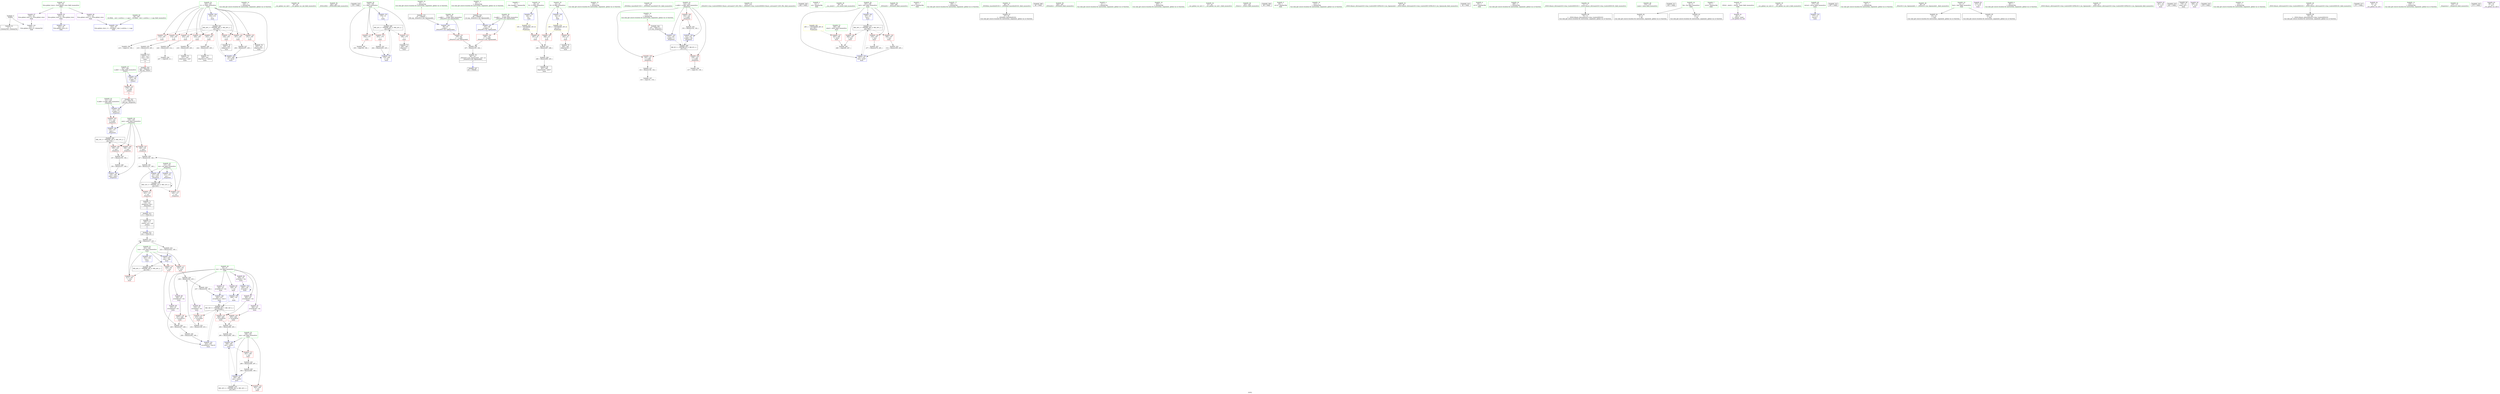 digraph "SVFG" {
	label="SVFG";

	Node0x562342588bd0 [shape=record,color=grey,label="{NodeID: 0\nNullPtr}"];
	Node0x562342588bd0 -> Node0x562342595b60[style=solid];
	Node0x562342588bd0 -> Node0x56234259af50[style=solid];
	Node0x5623425abdb0 [shape=record,color=black,label="{NodeID: 263\nMR_26V_3 = PHI(MR_26V_4, MR_26V_2, )\npts\{184 \}\n}"];
	Node0x5623425abdb0 -> Node0x562342599cb0[style=dashed];
	Node0x5623425abdb0 -> Node0x562342599d80[style=dashed];
	Node0x5623425abdb0 -> Node0x562342599e50[style=dashed];
	Node0x5623425abdb0 -> Node0x562342599f20[style=dashed];
	Node0x5623425abdb0 -> Node0x562342599ff0[style=dashed];
	Node0x5623425abdb0 -> Node0x56234259a0c0[style=dashed];
	Node0x5623425abdb0 -> Node0x56234259a190[style=dashed];
	Node0x5623425abdb0 -> Node0x56234259a260[style=dashed];
	Node0x5623425abdb0 -> Node0x56234259c090[style=dashed];
	Node0x5623425940c0 [shape=record,color=purple,label="{NodeID: 97\n334\<--34\nllvm.global_ctors_2\<--llvm.global_ctors\nGlob }"];
	Node0x5623425940c0 -> Node0x56234259af50[style=solid];
	Node0x5623425921c0 [shape=record,color=green,label="{NodeID: 14\n142\<--1\n\<--dummyObj\nCan only get source location for instruction, argument, global var or function.}"];
	Node0x562342594c50 [shape=record,color=red,label="{NodeID: 111\n161\<--127\n\<--res\n_Z4cpowxx\n}"];
	Node0x562342594c50 -> Node0x562342596500[style=solid];
	Node0x562342592ce0 [shape=record,color=green,label="{NodeID: 28\n39\<--40\n__cxx_global_var_init\<--__cxx_global_var_init_field_insensitive\n}"];
	Node0x56234259a190 [shape=record,color=red,label="{NodeID: 125\n251\<--183\n\<--i1\nmain\n}"];
	Node0x56234259a190 -> Node0x562342596ab0[style=solid];
	Node0x562342593a80 [shape=record,color=green,label="{NodeID: 42\n121\<--122\nb.addr\<--b.addr_field_insensitive\n_Z4cpowxx\n}"];
	Node0x562342593a80 -> Node0x5623425945d0[style=solid];
	Node0x562342593a80 -> Node0x56234259b1f0[style=solid];
	Node0x56234259ad50 [shape=record,color=blue,label="{NodeID: 139\n332\<--35\nllvm.global_ctors_0\<--\nGlob }"];
	Node0x562342595660 [shape=record,color=green,label="{NodeID: 56\n262\<--263\n_ZNSirsERi\<--_ZNSirsERi_field_insensitive\n}"];
	Node0x5623425bcca0 [shape=record,color=black,label="{NodeID: 319\n278 = PHI()\n}"];
	Node0x5623425a14a0 [shape=record,color=grey,label="{NodeID: 236\n226 = Binary(225, 212, )\n}"];
	Node0x5623425a14a0 -> Node0x5623425a32a0[style=solid];
	Node0x56234259b940 [shape=record,color=blue,label="{NodeID: 153\n179\<--21\ni\<--\nmain\n}"];
	Node0x56234259b940 -> Node0x5623425accb0[style=dashed];
	Node0x562342596430 [shape=record,color=black,label="{NodeID: 70\n96\<--107\n_ZStorSt13_Ios_OpenmodeS__ret\<--or\n_ZStorSt13_Ios_OpenmodeS_\n|{<s0>5}}"];
	Node0x562342596430:s0 -> Node0x5623422af210[style=solid,color=blue];
	Node0x5623425a29a0 [shape=record,color=grey,label="{NodeID: 250\n147 = Binary(145, 146, )\n}"];
	Node0x5623425a29a0 -> Node0x5623425a2b20[style=solid];
	Node0x562342596f90 [shape=record,color=purple,label="{NodeID: 84\n200\<--25\narrayidx\<--res\nmain\n}"];
	Node0x562342596f90 -> Node0x56234259ba10[style=solid];
	Node0x56234258c7a0 [shape=record,color=green,label="{NodeID: 1\n7\<--1\n__dso_handle\<--dummyObj\nGlob }"];
	Node0x5623425ac2b0 [shape=record,color=black,label="{NodeID: 264\nMR_34V_5 = PHI(MR_34V_7, MR_34V_4, )\npts\{270000 \}\n}"];
	Node0x5623425ac2b0 -> Node0x56234259a810[style=dashed];
	Node0x5623425ac2b0 -> Node0x56234259a8e0[style=dashed];
	Node0x5623425ac2b0 -> Node0x56234259a9b0[style=dashed];
	Node0x5623425ac2b0 -> Node0x56234259aa80[style=dashed];
	Node0x5623425ac2b0 -> Node0x56234259bef0[style=dashed];
	Node0x5623425ac2b0 -> Node0x56234259bfc0[style=dashed];
	Node0x5623425941c0 [shape=record,color=red,label="{NodeID: 98\n287\<--20\n\<--N\nmain\n}"];
	Node0x5623425941c0 -> Node0x5623425a0d20[style=solid];
	Node0x562342592250 [shape=record,color=green,label="{NodeID: 15\n149\<--1\n\<--dummyObj\nCan only get source location for instruction, argument, global var or function.}"];
	Node0x562342594d20 [shape=record,color=red,label="{NodeID: 112\n170\<--167\n\<--x.addr\n_Z3invx\n|{<s0>8}}"];
	Node0x562342594d20:s0 -> Node0x5623425bd240[style=solid,color=red];
	Node0x562342592de0 [shape=record,color=green,label="{NodeID: 29\n43\<--44\n_ZNSt8ios_base4InitC1Ev\<--_ZNSt8ios_base4InitC1Ev_field_insensitive\n}"];
	Node0x56234259a260 [shape=record,color=red,label="{NodeID: 126\n257\<--183\n\<--i1\nmain\n}"];
	Node0x56234259a260 -> Node0x5623425a0720[style=solid];
	Node0x562342593b50 [shape=record,color=green,label="{NodeID: 43\n123\<--124\ne.addr\<--e.addr_field_insensitive\n_Z4cpowxx\n}"];
	Node0x562342593b50 -> Node0x5623425946a0[style=solid];
	Node0x562342593b50 -> Node0x562342594770[style=solid];
	Node0x562342593b50 -> Node0x562342594840[style=solid];
	Node0x562342593b50 -> Node0x56234259b2c0[style=solid];
	Node0x562342593b50 -> Node0x56234259b600[style=solid];
	Node0x56234259ae50 [shape=record,color=blue,label="{NodeID: 140\n333\<--36\nllvm.global_ctors_1\<--_GLOBAL__sub_I_scottwu_1_1.cpp\nGlob }"];
	Node0x562342595760 [shape=record,color=green,label="{NodeID: 57\n274\<--275\n_ZStlsISt11char_traitsIcEERSt13basic_ostreamIcT_ES5_PKc\<--_ZStlsISt11char_traitsIcEERSt13basic_ostreamIcT_ES5_PKc_field_insensitive\n}"];
	Node0x5623425bce30 [shape=record,color=black,label="{NodeID: 320\n282 = PHI()\n}"];
	Node0x5623425a1620 [shape=record,color=grey,label="{NodeID: 237\n141 = Binary(140, 142, )\n}"];
	Node0x5623425a1620 -> Node0x5623425a3420[style=solid];
	Node0x56234259ba10 [shape=record,color=blue,label="{NodeID: 154\n200\<--138\narrayidx\<--\nmain\n}"];
	Node0x56234259ba10 -> Node0x56234259ba10[style=dashed];
	Node0x56234259ba10 -> Node0x56234259bbb0[style=dashed];
	Node0x562342596500 [shape=record,color=black,label="{NodeID: 71\n118\<--161\n_Z4cpowxx_ret\<--\n_Z4cpowxx\n|{<s0>8}}"];
	Node0x562342596500:s0 -> Node0x5623425bc180[style=solid,color=blue];
	Node0x5623425a2b20 [shape=record,color=grey,label="{NodeID: 251\n148 = Binary(147, 149, )\n}"];
	Node0x5623425a2b20 -> Node0x56234259b530[style=solid];
	Node0x562342597060 [shape=record,color=purple,label="{NodeID: 85\n208\<--25\n\<--res\nmain\n}"];
	Node0x562342597060 -> Node0x56234259bbb0[style=solid];
	Node0x562342588e90 [shape=record,color=green,label="{NodeID: 2\n12\<--1\n.str\<--dummyObj\nGlob }"];
	Node0x562342594290 [shape=record,color=red,label="{NodeID: 99\n283\<--23\n\<--K\nmain\n}"];
	Node0x562342594290 -> Node0x562342596b80[style=solid];
	Node0x5623425922e0 [shape=record,color=green,label="{NodeID: 16\n172\<--1\n\<--dummyObj\nCan only get source location for instruction, argument, global var or function.|{<s0>8}}"];
	Node0x5623425922e0:s0 -> Node0x5623425bd380[style=solid,color=red];
	Node0x562342594df0 [shape=record,color=red,label="{NodeID: 113\n194\<--179\n\<--i\nmain\n}"];
	Node0x562342594df0 -> Node0x5623425a3120[style=solid];
	Node0x562342592ee0 [shape=record,color=green,label="{NodeID: 30\n49\<--50\n__cxa_atexit\<--__cxa_atexit_field_insensitive\n}"];
	Node0x56234259a330 [shape=record,color=red,label="{NodeID: 127\n267\<--185\n\<--ntest\nmain\n}"];
	Node0x56234259a330 -> Node0x5623425a38a0[style=solid];
	Node0x562342593c20 [shape=record,color=green,label="{NodeID: 44\n125\<--126\npow\<--pow_field_insensitive\n_Z4cpowxx\n}"];
	Node0x562342593c20 -> Node0x562342594910[style=solid];
	Node0x562342593c20 -> Node0x5623425949e0[style=solid];
	Node0x562342593c20 -> Node0x562342594ab0[style=solid];
	Node0x562342593c20 -> Node0x56234259b390[style=solid];
	Node0x562342593c20 -> Node0x56234259b6d0[style=solid];
	Node0x5623422af210 [shape=record,color=black,label="{NodeID: 307\n83 = PHI(96, )\n}"];
	Node0x56234259af50 [shape=record,color=blue, style = dotted,label="{NodeID: 141\n334\<--3\nllvm.global_ctors_2\<--dummyVal\nGlob }"];
	Node0x562342595860 [shape=record,color=green,label="{NodeID: 58\n279\<--280\n_ZNSolsEi\<--_ZNSolsEi_field_insensitive\n}"];
	Node0x5623425bcf00 [shape=record,color=black,label="{NodeID: 321\n97 = PHI(84, )\n0th arg _ZStorSt13_Ios_OpenmodeS_ }"];
	Node0x5623425bcf00 -> Node0x56234259b050[style=solid];
	Node0x5623425a17a0 [shape=record,color=grey,label="{NodeID: 238\n107 = Binary(105, 106, )\n}"];
	Node0x5623425a17a0 -> Node0x562342596430[style=solid];
	Node0x56234259bae0 [shape=record,color=blue,label="{NodeID: 155\n179\<--204\ni\<--inc\nmain\n}"];
	Node0x56234259bae0 -> Node0x5623425accb0[style=dashed];
	Node0x5623425965d0 [shape=record,color=black,label="{NodeID: 72\n165\<--171\n_Z3invx_ret\<--call\n_Z3invx\n|{<s0>9}}"];
	Node0x5623425965d0:s0 -> Node0x5623425bc340[style=solid,color=blue];
	Node0x5623425a2ca0 [shape=record,color=grey,label="{NodeID: 252\n153 = Binary(152, 142, )\n}"];
	Node0x5623425a2ca0 -> Node0x56234259b600[style=solid];
	Node0x562342597130 [shape=record,color=purple,label="{NodeID: 86\n232\<--25\narrayidx9\<--res\nmain\n}"];
	Node0x562342597130 -> Node0x56234259a810[style=solid];
	Node0x56234258c300 [shape=record,color=green,label="{NodeID: 3\n18\<--1\n.str.3\<--dummyObj\nGlob }"];
	Node0x5623425accb0 [shape=record,color=black,label="{NodeID: 266\nMR_22V_3 = PHI(MR_22V_4, MR_22V_2, )\npts\{180 \}\n}"];
	Node0x5623425accb0 -> Node0x562342594df0[style=dashed];
	Node0x5623425accb0 -> Node0x562342594ec0[style=dashed];
	Node0x5623425accb0 -> Node0x562342599970[style=dashed];
	Node0x5623425accb0 -> Node0x56234259bae0[style=dashed];
	Node0x562342594360 [shape=record,color=red,label="{NodeID: 100\n288\<--23\n\<--K\nmain\n}"];
	Node0x562342594360 -> Node0x5623425a0d20[style=solid];
	Node0x562342592370 [shape=record,color=green,label="{NodeID: 17\n196\<--1\n\<--dummyObj\nCan only get source location for instruction, argument, global var or function.}"];
	Node0x562342594ec0 [shape=record,color=red,label="{NodeID: 114\n198\<--179\n\<--i\nmain\n}"];
	Node0x562342594ec0 -> Node0x5623425966a0[style=solid];
	Node0x562342592fe0 [shape=record,color=green,label="{NodeID: 31\n48\<--54\n_ZNSt8ios_base4InitD1Ev\<--_ZNSt8ios_base4InitD1Ev_field_insensitive\n}"];
	Node0x562342592fe0 -> Node0x562342596130[style=solid];
	Node0x56234259a400 [shape=record,color=red,label="{NodeID: 128\n266\<--187\n\<--test\nmain\n}"];
	Node0x56234259a400 -> Node0x5623425a38a0[style=solid];
	Node0x562342593cf0 [shape=record,color=green,label="{NodeID: 45\n127\<--128\nres\<--res_field_insensitive\n_Z4cpowxx\n}"];
	Node0x562342593cf0 -> Node0x562342594b80[style=solid];
	Node0x562342593cf0 -> Node0x562342594c50[style=solid];
	Node0x562342593cf0 -> Node0x56234259b460[style=solid];
	Node0x562342593cf0 -> Node0x56234259b530[style=solid];
	Node0x5623425bbd40 [shape=record,color=black,label="{NodeID: 308\n46 = PHI()\n}"];
	Node0x56234259b050 [shape=record,color=blue,label="{NodeID: 142\n99\<--97\n__a.addr\<--__a\n_ZStorSt13_Ios_OpenmodeS_\n}"];
	Node0x56234259b050 -> Node0x562342594430[style=dashed];
	Node0x562342595960 [shape=record,color=green,label="{NodeID: 59\n304\<--305\n_ZNSolsEx\<--_ZNSolsEx_field_insensitive\n}"];
	Node0x5623425bd100 [shape=record,color=black,label="{NodeID: 322\n98 = PHI(85, )\n1st arg _ZStorSt13_Ios_OpenmodeS_ }"];
	Node0x5623425bd100 -> Node0x56234259b120[style=solid];
	Node0x5623425a1920 [shape=record,color=grey,label="{NodeID: 239\n157 = Binary(155, 156, )\n}"];
	Node0x5623425a1920 -> Node0x5623425a1aa0[style=solid];
	Node0x56234259bbb0 [shape=record,color=blue,label="{NodeID: 156\n208\<--134\n\<--\nmain\n}"];
	Node0x56234259bbb0 -> Node0x5623425ac2b0[style=dashed];
	Node0x5623425966a0 [shape=record,color=black,label="{NodeID: 73\n199\<--198\nidxprom\<--\nmain\n}"];
	Node0x5623425a2e20 [shape=record,color=grey,label="{NodeID: 253\n294 = Binary(286, 293, )\n}"];
	Node0x5623425a2e20 -> Node0x5623425a2fa0[style=solid];
	Node0x562342597200 [shape=record,color=purple,label="{NodeID: 87\n240\<--25\narrayidx13\<--res\nmain\n}"];
	Node0x562342597200 -> Node0x56234259bef0[style=solid];
	Node0x56234258d440 [shape=record,color=green,label="{NodeID: 4\n21\<--1\n\<--dummyObj\nCan only get source location for instruction, argument, global var or function.}"];
	Node0x562342594430 [shape=record,color=red,label="{NodeID: 101\n105\<--99\n\<--__a.addr\n_ZStorSt13_Ios_OpenmodeS_\n}"];
	Node0x562342594430 -> Node0x5623425a17a0[style=solid];
	Node0x562342592400 [shape=record,color=green,label="{NodeID: 18\n205\<--1\n\<--dummyObj\nCan only get source location for instruction, argument, global var or function.}"];
	Node0x5623425b0120 [shape=record,color=yellow,style=double,label="{NodeID: 281\n28V_1 = ENCHI(MR_28V_0)\npts\{186 \}\nFun[main]}"];
	Node0x5623425b0120 -> Node0x56234259a330[style=dashed];
	Node0x562342599970 [shape=record,color=red,label="{NodeID: 115\n203\<--179\n\<--i\nmain\n}"];
	Node0x562342599970 -> Node0x5623425a1c20[style=solid];
	Node0x5623425930e0 [shape=record,color=green,label="{NodeID: 32\n61\<--62\n__cxx_global_var_init.1\<--__cxx_global_var_init.1_field_insensitive\n}"];
	Node0x56234259a4d0 [shape=record,color=red,label="{NodeID: 129\n276\<--187\n\<--test\nmain\n}"];
	Node0x56234259a4d0 -> Node0x5623425a2520[style=solid];
	Node0x562342593dc0 [shape=record,color=green,label="{NodeID: 46\n163\<--164\n_Z3invx\<--_Z3invx_field_insensitive\n}"];
	Node0x5623425bbe10 [shape=record,color=black,label="{NodeID: 309\n69 = PHI()\n}"];
	Node0x56234259b120 [shape=record,color=blue,label="{NodeID: 143\n101\<--98\n__b.addr\<--__b\n_ZStorSt13_Ios_OpenmodeS_\n}"];
	Node0x56234259b120 -> Node0x562342594500[style=dashed];
	Node0x562342595a60 [shape=record,color=green,label="{NodeID: 60\n36\<--326\n_GLOBAL__sub_I_scottwu_1_1.cpp\<--_GLOBAL__sub_I_scottwu_1_1.cpp_field_insensitive\n}"];
	Node0x562342595a60 -> Node0x56234259ae50[style=solid];
	Node0x5623425bd240 [shape=record,color=black,label="{NodeID: 323\n119 = PHI(170, )\n0th arg _Z4cpowxx }"];
	Node0x5623425bd240 -> Node0x56234259b1f0[style=solid];
	Node0x5623425a1aa0 [shape=record,color=grey,label="{NodeID: 240\n158 = Binary(157, 149, )\n}"];
	Node0x5623425a1aa0 -> Node0x56234259b6d0[style=solid];
	Node0x56234259bc80 [shape=record,color=blue,label="{NodeID: 157\n181\<--134\ncres\<--\nmain\n}"];
	Node0x56234259bc80 -> Node0x5623425ab8b0[style=dashed];
	Node0x562342596770 [shape=record,color=black,label="{NodeID: 74\n220\<--219\nconv\<--sub\nmain\n|{<s0>9}}"];
	Node0x562342596770:s0 -> Node0x5623425bd4c0[style=solid,color=red];
	Node0x5623425a2fa0 [shape=record,color=grey,label="{NodeID: 254\n295 = Binary(294, 149, )\n}"];
	Node0x5623425a2fa0 -> Node0x56234259c230[style=solid];
	Node0x5623425972d0 [shape=record,color=purple,label="{NodeID: 88\n246\<--25\narrayidx16\<--res\nmain\n}"];
	Node0x5623425972d0 -> Node0x56234259a8e0[style=solid];
	Node0x56234258d6e0 [shape=record,color=green,label="{NodeID: 5\n28\<--1\n.str.4\<--dummyObj\nGlob }"];
	Node0x5623425ad6b0 [shape=record,color=black,label="{NodeID: 268\nMR_10V_3 = PHI(MR_10V_4, MR_10V_2, )\npts\{126 \}\n}"];
	Node0x5623425ad6b0 -> Node0x562342594910[style=dashed];
	Node0x5623425ad6b0 -> Node0x5623425949e0[style=dashed];
	Node0x5623425ad6b0 -> Node0x562342594ab0[style=dashed];
	Node0x5623425ad6b0 -> Node0x56234259b6d0[style=dashed];
	Node0x562342594500 [shape=record,color=red,label="{NodeID: 102\n106\<--101\n\<--__b.addr\n_ZStorSt13_Ios_OpenmodeS_\n}"];
	Node0x562342594500 -> Node0x5623425a17a0[style=solid];
	Node0x5623425924d0 [shape=record,color=green,label="{NodeID: 19\n212\<--1\n\<--dummyObj\nCan only get source location for instruction, argument, global var or function.}"];
	Node0x562342599a40 [shape=record,color=red,label="{NodeID: 116\n217\<--181\n\<--cres\nmain\n}"];
	Node0x562342599a40 -> Node0x5623425a1020[style=solid];
	Node0x5623425931e0 [shape=record,color=green,label="{NodeID: 33\n67\<--68\n_ZNSt14basic_ifstreamIcSt11char_traitsIcEEC1EPKcSt13_Ios_Openmode\<--_ZNSt14basic_ifstreamIcSt11char_traitsIcEEC1EPKcSt13_Ios_Openmode_field_insensitive\n}"];
	Node0x56234259a5a0 [shape=record,color=red,label="{NodeID: 130\n309\<--187\n\<--test\nmain\n}"];
	Node0x56234259a5a0 -> Node0x5623425a1da0[style=solid];
	Node0x562342593ec0 [shape=record,color=green,label="{NodeID: 47\n167\<--168\nx.addr\<--x.addr_field_insensitive\n_Z3invx\n}"];
	Node0x562342593ec0 -> Node0x562342594d20[style=solid];
	Node0x562342593ec0 -> Node0x56234259b7a0[style=solid];
	Node0x5623425bbee0 [shape=record,color=black,label="{NodeID: 310\n92 = PHI()\n}"];
	Node0x5623425a0720 [shape=record,color=grey,label="{NodeID: 227\n258 = Binary(257, 205, )\n}"];
	Node0x5623425a0720 -> Node0x56234259c090[style=solid];
	Node0x56234259b1f0 [shape=record,color=blue,label="{NodeID: 144\n121\<--119\nb.addr\<--b\n_Z4cpowxx\n}"];
	Node0x56234259b1f0 -> Node0x5623425945d0[style=dashed];
	Node0x562342595b60 [shape=record,color=black,label="{NodeID: 61\n2\<--3\ndummyVal\<--dummyVal\n}"];
	Node0x5623425bd380 [shape=record,color=black,label="{NodeID: 324\n120 = PHI(172, )\n1st arg _Z4cpowxx }"];
	Node0x5623425bd380 -> Node0x56234259b2c0[style=solid];
	Node0x5623425a1c20 [shape=record,color=grey,label="{NodeID: 241\n204 = Binary(203, 205, )\n}"];
	Node0x5623425a1c20 -> Node0x56234259bae0[style=solid];
	Node0x56234259bd50 [shape=record,color=blue,label="{NodeID: 158\n183\<--212\ni1\<--\nmain\n}"];
	Node0x56234259bd50 -> Node0x5623425abdb0[style=dashed];
	Node0x562342596840 [shape=record,color=black,label="{NodeID: 75\n231\<--230\nidxprom8\<--sub7\nmain\n}"];
	Node0x5623425a3120 [shape=record,color=grey,label="{NodeID: 255\n195 = cmp(194, 196, )\n}"];
	Node0x5623425973a0 [shape=record,color=purple,label="{NodeID: 89\n253\<--25\narrayidx20\<--res\nmain\n}"];
	Node0x5623425973a0 -> Node0x56234259bfc0[style=solid];
	Node0x56234258d770 [shape=record,color=green,label="{NodeID: 6\n30\<--1\n.str.5\<--dummyObj\nGlob }"];
	Node0x5623425adbb0 [shape=record,color=black,label="{NodeID: 269\nMR_8V_3 = PHI(MR_8V_4, MR_8V_2, )\npts\{124 \}\n}"];
	Node0x5623425adbb0 -> Node0x5623425946a0[style=dashed];
	Node0x5623425adbb0 -> Node0x562342594770[style=dashed];
	Node0x5623425adbb0 -> Node0x562342594840[style=dashed];
	Node0x5623425adbb0 -> Node0x56234259b600[style=dashed];
	Node0x5623425945d0 [shape=record,color=red,label="{NodeID: 103\n131\<--121\n\<--b.addr\n_Z4cpowxx\n}"];
	Node0x5623425945d0 -> Node0x56234259b390[style=solid];
	Node0x5623425925a0 [shape=record,color=green,label="{NodeID: 20\n299\<--1\n\<--dummyObj\nCan only get source location for instruction, argument, global var or function.}"];
	Node0x562342599b10 [shape=record,color=red,label="{NodeID: 117\n235\<--181\n\<--cres\nmain\n}"];
	Node0x562342599b10 -> Node0x5623425a0ba0[style=solid];
	Node0x5623425932e0 [shape=record,color=green,label="{NodeID: 34\n71\<--77\n_ZNSt14basic_ifstreamIcSt11char_traitsIcEED1Ev\<--_ZNSt14basic_ifstreamIcSt11char_traitsIcEED1Ev_field_insensitive\n}"];
	Node0x5623425932e0 -> Node0x562342596230[style=solid];
	Node0x56234259a670 [shape=record,color=red,label="{NodeID: 131\n297\<--189\n\<--ans\nmain\n}"];
	Node0x56234259a670 -> Node0x5623425a1f20[style=solid];
	Node0x562342594fb0 [shape=record,color=green,label="{NodeID: 48\n174\<--175\nmain\<--main_field_insensitive\n}"];
	Node0x5623425bbfb0 [shape=record,color=black,label="{NodeID: 311\n303 = PHI()\n}"];
	Node0x5623425a08a0 [shape=record,color=grey,label="{NodeID: 228\n237 = Binary(236, 149, )\n}"];
	Node0x5623425a08a0 -> Node0x56234259bef0[style=solid];
	Node0x56234259b2c0 [shape=record,color=blue,label="{NodeID: 145\n123\<--120\ne.addr\<--e\n_Z4cpowxx\n}"];
	Node0x56234259b2c0 -> Node0x5623425adbb0[style=dashed];
	Node0x562342595c60 [shape=record,color=black,label="{NodeID: 62\n9\<--8\n\<--fin\nCan only get source location for instruction, argument, global var or function.}"];
	Node0x5623425bd4c0 [shape=record,color=black,label="{NodeID: 325\n166 = PHI(220, )\n0th arg _Z3invx }"];
	Node0x5623425bd4c0 -> Node0x56234259b7a0[style=solid];
	Node0x5623425a1da0 [shape=record,color=grey,label="{NodeID: 242\n310 = Binary(309, 205, )\n}"];
	Node0x5623425a1da0 -> Node0x56234259c3d0[style=solid];
	Node0x56234259be20 [shape=record,color=blue,label="{NodeID: 159\n181\<--223\ncres\<--rem\nmain\n}"];
	Node0x56234259be20 -> Node0x562342599b10[style=dashed];
	Node0x56234259be20 -> Node0x562342599be0[style=dashed];
	Node0x56234259be20 -> Node0x5623425ab8b0[style=dashed];
	Node0x562342596910 [shape=record,color=black,label="{NodeID: 76\n239\<--238\nidxprom12\<--\nmain\n}"];
	Node0x5623425a32a0 [shape=record,color=grey,label="{NodeID: 256\n227 = cmp(226, 21, )\n}"];
	Node0x562342597470 [shape=record,color=purple,label="{NodeID: 90\n285\<--25\narrayidx35\<--res\nmain\n}"];
	Node0x562342597470 -> Node0x56234259a9b0[style=solid];
	Node0x562342591770 [shape=record,color=green,label="{NodeID: 7\n32\<--1\n.str.6\<--dummyObj\nGlob }"];
	Node0x5623425ae0b0 [shape=record,color=black,label="{NodeID: 270\nMR_12V_3 = PHI(MR_12V_5, MR_12V_2, )\npts\{128 \}\n}"];
	Node0x5623425ae0b0 -> Node0x562342594b80[style=dashed];
	Node0x5623425ae0b0 -> Node0x562342594c50[style=dashed];
	Node0x5623425ae0b0 -> Node0x56234259b530[style=dashed];
	Node0x5623425ae0b0 -> Node0x5623425ae0b0[style=dashed];
	Node0x5623425946a0 [shape=record,color=red,label="{NodeID: 104\n136\<--123\n\<--e.addr\n_Z4cpowxx\n}"];
	Node0x5623425946a0 -> Node0x5623425a35a0[style=solid];
	Node0x562342592670 [shape=record,color=green,label="{NodeID: 21\n4\<--6\n_ZStL8__ioinit\<--_ZStL8__ioinit_field_insensitive\nGlob }"];
	Node0x562342592670 -> Node0x562342596d20[style=solid];
	Node0x562342599be0 [shape=record,color=red,label="{NodeID: 118\n248\<--181\n\<--cres\nmain\n}"];
	Node0x562342599be0 -> Node0x5623425a20a0[style=solid];
	Node0x5623425933e0 [shape=record,color=green,label="{NodeID: 35\n80\<--81\n__cxx_global_var_init.2\<--__cxx_global_var_init.2_field_insensitive\n}"];
	Node0x56234259a740 [shape=record,color=red,label="{NodeID: 132\n302\<--189\n\<--ans\nmain\n}"];
	Node0x5623425950b0 [shape=record,color=green,label="{NodeID: 49\n177\<--178\nretval\<--retval_field_insensitive\nmain\n}"];
	Node0x5623425950b0 -> Node0x56234259b870[style=solid];
	Node0x5623425bc0b0 [shape=record,color=black,label="{NodeID: 312\n307 = PHI()\n}"];
	Node0x5623425a0a20 [shape=record,color=grey,label="{NodeID: 229\n230 = Binary(229, 205, )\n}"];
	Node0x5623425a0a20 -> Node0x562342596840[style=solid];
	Node0x56234259b390 [shape=record,color=blue,label="{NodeID: 146\n125\<--131\npow\<--\n_Z4cpowxx\n}"];
	Node0x56234259b390 -> Node0x5623425ad6b0[style=dashed];
	Node0x562342595d60 [shape=record,color=black,label="{NodeID: 63\n10\<--8\n\<--fin\nCan only get source location for instruction, argument, global var or function.}"];
	Node0x5623425a1f20 [shape=record,color=grey,label="{NodeID: 243\n298 = Binary(299, 297, )\n}"];
	Node0x5623425a1f20 -> Node0x5623425a2220[style=solid];
	Node0x56234259bef0 [shape=record,color=blue,label="{NodeID: 160\n240\<--237\narrayidx13\<--rem11\nmain\n}"];
	Node0x56234259bef0 -> Node0x5623425ac2b0[style=dashed];
	Node0x5623425969e0 [shape=record,color=black,label="{NodeID: 77\n245\<--244\nidxprom15\<--sub14\nmain\n}"];
	Node0x5623425a3420 [shape=record,color=grey,label="{NodeID: 257\n143 = cmp(141, 134, )\n}"];
	Node0x562342597540 [shape=record,color=purple,label="{NodeID: 91\n292\<--25\narrayidx39\<--res\nmain\n}"];
	Node0x562342597540 -> Node0x56234259aa80[style=solid];
	Node0x562342591800 [shape=record,color=green,label="{NodeID: 8\n35\<--1\n\<--dummyObj\nCan only get source location for instruction, argument, global var or function.}"];
	Node0x5623425ae5b0 [shape=record,color=black,label="{NodeID: 271\nMR_30V_3 = PHI(MR_30V_4, MR_30V_2, )\npts\{188 \}\n}"];
	Node0x5623425ae5b0 -> Node0x56234259a400[style=dashed];
	Node0x5623425ae5b0 -> Node0x56234259a4d0[style=dashed];
	Node0x5623425ae5b0 -> Node0x56234259a5a0[style=dashed];
	Node0x5623425ae5b0 -> Node0x56234259c3d0[style=dashed];
	Node0x562342594770 [shape=record,color=red,label="{NodeID: 105\n140\<--123\n\<--e.addr\n_Z4cpowxx\n}"];
	Node0x562342594770 -> Node0x5623425a1620[style=solid];
	Node0x562342592740 [shape=record,color=green,label="{NodeID: 22\n8\<--11\nfin\<--fin_field_insensitive\nGlob }"];
	Node0x562342592740 -> Node0x562342595c60[style=solid];
	Node0x562342592740 -> Node0x562342595d60[style=solid];
	Node0x562342599cb0 [shape=record,color=red,label="{NodeID: 119\n214\<--183\n\<--i1\nmain\n}"];
	Node0x562342599cb0 -> Node0x5623425a3720[style=solid];
	Node0x5623425934e0 [shape=record,color=green,label="{NodeID: 36\n86\<--87\n_ZStorSt13_Ios_OpenmodeS_\<--_ZStorSt13_Ios_OpenmodeS__field_insensitive\n}"];
	Node0x56234259a810 [shape=record,color=red,label="{NodeID: 133\n233\<--232\n\<--arrayidx9\nmain\n}"];
	Node0x56234259a810 -> Node0x5623425a0ea0[style=solid];
	Node0x562342595180 [shape=record,color=green,label="{NodeID: 50\n179\<--180\ni\<--i_field_insensitive\nmain\n}"];
	Node0x562342595180 -> Node0x562342594df0[style=solid];
	Node0x562342595180 -> Node0x562342594ec0[style=solid];
	Node0x562342595180 -> Node0x562342599970[style=solid];
	Node0x562342595180 -> Node0x56234259b940[style=solid];
	Node0x562342595180 -> Node0x56234259bae0[style=solid];
	Node0x5623425bc180 [shape=record,color=black,label="{NodeID: 313\n171 = PHI(118, )\n}"];
	Node0x5623425bc180 -> Node0x5623425965d0[style=solid];
	Node0x5623425a0ba0 [shape=record,color=grey,label="{NodeID: 230\n236 = Binary(234, 235, )\n}"];
	Node0x5623425a0ba0 -> Node0x5623425a08a0[style=solid];
	Node0x56234259b460 [shape=record,color=blue,label="{NodeID: 147\n127\<--134\nres\<--\n_Z4cpowxx\n}"];
	Node0x56234259b460 -> Node0x5623425ae0b0[style=dashed];
	Node0x562342595e60 [shape=record,color=black,label="{NodeID: 64\n15\<--14\n\<--fout\nCan only get source location for instruction, argument, global var or function.}"];
	Node0x5623425a20a0 [shape=record,color=grey,label="{NodeID: 244\n249 = Binary(247, 248, )\n}"];
	Node0x5623425a20a0 -> Node0x5623425a23a0[style=solid];
	Node0x56234259bfc0 [shape=record,color=blue,label="{NodeID: 161\n253\<--250\narrayidx20\<--rem18\nmain\n}"];
	Node0x56234259bfc0 -> Node0x5623425ac2b0[style=dashed];
	Node0x562342596ab0 [shape=record,color=black,label="{NodeID: 78\n252\<--251\nidxprom19\<--\nmain\n}"];
	Node0x5623425a35a0 [shape=record,color=grey,label="{NodeID: 258\n137 = cmp(136, 138, )\n}"];
	Node0x562342597610 [shape=record,color=purple,label="{NodeID: 92\n272\<--28\n\<--.str.4\nmain\n}"];
	Node0x56234258c480 [shape=record,color=green,label="{NodeID: 9\n66\<--1\n\<--dummyObj\nCan only get source location for instruction, argument, global var or function.}"];
	Node0x5623425aeab0 [shape=record,color=black,label="{NodeID: 272\nMR_32V_2 = PHI(MR_32V_4, MR_32V_1, )\npts\{190 \}\n}"];
	Node0x5623425aeab0 -> Node0x56234259c230[style=dashed];
	Node0x562342594840 [shape=record,color=red,label="{NodeID: 106\n152\<--123\n\<--e.addr\n_Z4cpowxx\n}"];
	Node0x562342594840 -> Node0x5623425a2ca0[style=solid];
	Node0x562342592810 [shape=record,color=green,label="{NodeID: 23\n14\<--17\nfout\<--fout_field_insensitive\nGlob }"];
	Node0x562342592810 -> Node0x562342595e60[style=solid];
	Node0x562342592810 -> Node0x562342595f60[style=solid];
	Node0x562342599d80 [shape=record,color=red,label="{NodeID: 120\n218\<--183\n\<--i1\nmain\n}"];
	Node0x562342599d80 -> Node0x5623425a1320[style=solid];
	Node0x5623425935e0 [shape=record,color=green,label="{NodeID: 37\n90\<--91\n_ZNSt14basic_ofstreamIcSt11char_traitsIcEEC1EPKcSt13_Ios_Openmode\<--_ZNSt14basic_ofstreamIcSt11char_traitsIcEEC1EPKcSt13_Ios_Openmode_field_insensitive\n}"];
	Node0x56234259a8e0 [shape=record,color=red,label="{NodeID: 134\n247\<--246\n\<--arrayidx16\nmain\n}"];
	Node0x56234259a8e0 -> Node0x5623425a20a0[style=solid];
	Node0x562342595250 [shape=record,color=green,label="{NodeID: 51\n181\<--182\ncres\<--cres_field_insensitive\nmain\n}"];
	Node0x562342595250 -> Node0x562342599a40[style=solid];
	Node0x562342595250 -> Node0x562342599b10[style=solid];
	Node0x562342595250 -> Node0x562342599be0[style=solid];
	Node0x562342595250 -> Node0x56234259bc80[style=solid];
	Node0x562342595250 -> Node0x56234259be20[style=solid];
	Node0x5623425bc340 [shape=record,color=black,label="{NodeID: 314\n221 = PHI(165, )\n}"];
	Node0x5623425bc340 -> Node0x5623425a1020[style=solid];
	Node0x5623425a0d20 [shape=record,color=grey,label="{NodeID: 231\n289 = Binary(287, 288, )\n}"];
	Node0x5623425a0d20 -> Node0x5623425a2820[style=solid];
	Node0x56234259b530 [shape=record,color=blue,label="{NodeID: 148\n127\<--148\nres\<--rem1\n_Z4cpowxx\n}"];
	Node0x56234259b530 -> Node0x5623425ae0b0[style=dashed];
	Node0x562342595f60 [shape=record,color=black,label="{NodeID: 65\n16\<--14\n\<--fout\nCan only get source location for instruction, argument, global var or function.}"];
	Node0x5623425a2220 [shape=record,color=grey,label="{NodeID: 245\n300 = Binary(298, 149, )\n}"];
	Node0x5623425a2220 -> Node0x56234259c300[style=solid];
	Node0x56234259c090 [shape=record,color=blue,label="{NodeID: 162\n183\<--258\ni1\<--inc22\nmain\n}"];
	Node0x56234259c090 -> Node0x5623425abdb0[style=dashed];
	Node0x562342596b80 [shape=record,color=black,label="{NodeID: 79\n284\<--283\nidxprom34\<--\nmain\n}"];
	Node0x5623425a3720 [shape=record,color=grey,label="{NodeID: 259\n215 = cmp(214, 196, )\n}"];
	Node0x5623425976e0 [shape=record,color=purple,label="{NodeID: 93\n281\<--30\n\<--.str.5\nmain\n}"];
	Node0x56234258c510 [shape=record,color=green,label="{NodeID: 10\n84\<--1\n\<--dummyObj\nCan only get source location for instruction, argument, global var or function.|{<s0>5}}"];
	Node0x56234258c510:s0 -> Node0x5623425bcf00[style=solid,color=red];
	Node0x562342594910 [shape=record,color=red,label="{NodeID: 107\n146\<--125\n\<--pow\n_Z4cpowxx\n}"];
	Node0x562342594910 -> Node0x5623425a29a0[style=solid];
	Node0x5623425928e0 [shape=record,color=green,label="{NodeID: 24\n20\<--22\nN\<--N_field_insensitive\nGlob }"];
	Node0x5623425928e0 -> Node0x5623425941c0[style=solid];
	Node0x5623425928e0 -> Node0x56234259ab50[style=solid];
	Node0x562342599e50 [shape=record,color=red,label="{NodeID: 121\n225\<--183\n\<--i1\nmain\n}"];
	Node0x562342599e50 -> Node0x5623425a14a0[style=solid];
	Node0x5623425936e0 [shape=record,color=green,label="{NodeID: 38\n99\<--100\n__a.addr\<--__a.addr_field_insensitive\n_ZStorSt13_Ios_OpenmodeS_\n}"];
	Node0x5623425936e0 -> Node0x562342594430[style=solid];
	Node0x5623425936e0 -> Node0x56234259b050[style=solid];
	Node0x56234259a9b0 [shape=record,color=red,label="{NodeID: 135\n286\<--285\n\<--arrayidx35\nmain\n}"];
	Node0x56234259a9b0 -> Node0x5623425a2e20[style=solid];
	Node0x562342595320 [shape=record,color=green,label="{NodeID: 52\n183\<--184\ni1\<--i1_field_insensitive\nmain\n}"];
	Node0x562342595320 -> Node0x562342599cb0[style=solid];
	Node0x562342595320 -> Node0x562342599d80[style=solid];
	Node0x562342595320 -> Node0x562342599e50[style=solid];
	Node0x562342595320 -> Node0x562342599f20[style=solid];
	Node0x562342595320 -> Node0x562342599ff0[style=solid];
	Node0x562342595320 -> Node0x56234259a0c0[style=solid];
	Node0x562342595320 -> Node0x56234259a190[style=solid];
	Node0x562342595320 -> Node0x56234259a260[style=solid];
	Node0x562342595320 -> Node0x56234259bd50[style=solid];
	Node0x562342595320 -> Node0x56234259c090[style=solid];
	Node0x5623425bc480 [shape=record,color=black,label="{NodeID: 315\n261 = PHI()\n}"];
	Node0x5623425a0ea0 [shape=record,color=grey,label="{NodeID: 232\n234 = Binary(149, 233, )\n}"];
	Node0x5623425a0ea0 -> Node0x5623425a0ba0[style=solid];
	Node0x56234259b600 [shape=record,color=blue,label="{NodeID: 149\n123\<--153\ne.addr\<--div\n_Z4cpowxx\n}"];
	Node0x56234259b600 -> Node0x5623425adbb0[style=dashed];
	Node0x562342596060 [shape=record,color=black,label="{NodeID: 66\n176\<--21\nmain_ret\<--\nmain\n}"];
	Node0x5623425a23a0 [shape=record,color=grey,label="{NodeID: 246\n250 = Binary(249, 149, )\n}"];
	Node0x5623425a23a0 -> Node0x56234259bfc0[style=solid];
	Node0x56234259c160 [shape=record,color=blue,label="{NodeID: 163\n187\<--21\ntest\<--\nmain\n}"];
	Node0x56234259c160 -> Node0x5623425ae5b0[style=dashed];
	Node0x562342596c50 [shape=record,color=black,label="{NodeID: 80\n291\<--290\nidxprom38\<--add37\nmain\n}"];
	Node0x5623425a38a0 [shape=record,color=grey,label="{NodeID: 260\n268 = cmp(266, 267, )\n}"];
	Node0x5623425977b0 [shape=record,color=purple,label="{NodeID: 94\n306\<--32\n\<--.str.6\nmain\n}"];
	Node0x56234258c5e0 [shape=record,color=green,label="{NodeID: 11\n85\<--1\n\<--dummyObj\nCan only get source location for instruction, argument, global var or function.|{<s0>5}}"];
	Node0x56234258c5e0:s0 -> Node0x5623425bd100[style=solid,color=red];
	Node0x5623425949e0 [shape=record,color=red,label="{NodeID: 108\n155\<--125\n\<--pow\n_Z4cpowxx\n}"];
	Node0x5623425949e0 -> Node0x5623425a1920[style=solid];
	Node0x5623425929e0 [shape=record,color=green,label="{NodeID: 25\n23\<--24\nK\<--K_field_insensitive\nGlob }"];
	Node0x5623425929e0 -> Node0x562342594290[style=solid];
	Node0x5623425929e0 -> Node0x562342594360[style=solid];
	Node0x5623425929e0 -> Node0x56234259ac50[style=solid];
	Node0x562342599f20 [shape=record,color=red,label="{NodeID: 122\n229\<--183\n\<--i1\nmain\n}"];
	Node0x562342599f20 -> Node0x5623425a0a20[style=solid];
	Node0x5623425937b0 [shape=record,color=green,label="{NodeID: 39\n101\<--102\n__b.addr\<--__b.addr_field_insensitive\n_ZStorSt13_Ios_OpenmodeS_\n}"];
	Node0x5623425937b0 -> Node0x562342594500[style=solid];
	Node0x5623425937b0 -> Node0x56234259b120[style=solid];
	Node0x56234259aa80 [shape=record,color=red,label="{NodeID: 136\n293\<--292\n\<--arrayidx39\nmain\n}"];
	Node0x56234259aa80 -> Node0x5623425a2e20[style=solid];
	Node0x5623425953f0 [shape=record,color=green,label="{NodeID: 53\n185\<--186\nntest\<--ntest_field_insensitive\nmain\n}"];
	Node0x5623425953f0 -> Node0x56234259a330[style=solid];
	Node0x5623425bc550 [shape=record,color=black,label="{NodeID: 316\n270 = PHI()\n}"];
	Node0x5623425a1020 [shape=record,color=grey,label="{NodeID: 233\n222 = Binary(217, 221, )\n}"];
	Node0x5623425a1020 -> Node0x5623425a11a0[style=solid];
	Node0x56234259b6d0 [shape=record,color=blue,label="{NodeID: 150\n125\<--158\npow\<--rem3\n_Z4cpowxx\n}"];
	Node0x56234259b6d0 -> Node0x5623425ad6b0[style=dashed];
	Node0x562342596130 [shape=record,color=black,label="{NodeID: 67\n47\<--48\n\<--_ZNSt8ios_base4InitD1Ev\nCan only get source location for instruction, argument, global var or function.}"];
	Node0x5623425a2520 [shape=record,color=grey,label="{NodeID: 247\n277 = Binary(276, 205, )\n}"];
	Node0x56234259c230 [shape=record,color=blue,label="{NodeID: 164\n189\<--295\nans\<--rem41\nmain\n}"];
	Node0x56234259c230 -> Node0x56234259a670[style=dashed];
	Node0x56234259c230 -> Node0x56234259c300[style=dashed];
	Node0x562342596d20 [shape=record,color=purple,label="{NodeID: 81\n45\<--4\n\<--_ZStL8__ioinit\n__cxx_global_var_init\n}"];
	Node0x562342597880 [shape=record,color=purple,label="{NodeID: 95\n332\<--34\nllvm.global_ctors_0\<--llvm.global_ctors\nGlob }"];
	Node0x562342597880 -> Node0x56234259ad50[style=solid];
	Node0x5623425920a0 [shape=record,color=green,label="{NodeID: 12\n134\<--1\n\<--dummyObj\nCan only get source location for instruction, argument, global var or function.}"];
	Node0x5623425afbb0 [shape=record,color=yellow,style=double,label="{NodeID: 275\n16V_1 = ENCHI(MR_16V_0)\npts\{22 \}\nFun[main]}"];
	Node0x5623425afbb0 -> Node0x5623425941c0[style=dashed];
	Node0x562342594ab0 [shape=record,color=red,label="{NodeID: 109\n156\<--125\n\<--pow\n_Z4cpowxx\n}"];
	Node0x562342594ab0 -> Node0x5623425a1920[style=solid];
	Node0x562342592ae0 [shape=record,color=green,label="{NodeID: 26\n25\<--27\nres\<--res_field_insensitive\nGlob }"];
	Node0x562342592ae0 -> Node0x562342596f90[style=solid];
	Node0x562342592ae0 -> Node0x562342597060[style=solid];
	Node0x562342592ae0 -> Node0x562342597130[style=solid];
	Node0x562342592ae0 -> Node0x562342597200[style=solid];
	Node0x562342592ae0 -> Node0x5623425972d0[style=solid];
	Node0x562342592ae0 -> Node0x5623425973a0[style=solid];
	Node0x562342592ae0 -> Node0x562342597470[style=solid];
	Node0x562342592ae0 -> Node0x562342597540[style=solid];
	Node0x562342599ff0 [shape=record,color=red,label="{NodeID: 123\n238\<--183\n\<--i1\nmain\n}"];
	Node0x562342599ff0 -> Node0x562342596910[style=solid];
	Node0x562342593880 [shape=record,color=green,label="{NodeID: 40\n94\<--113\n_ZNSt14basic_ofstreamIcSt11char_traitsIcEED1Ev\<--_ZNSt14basic_ofstreamIcSt11char_traitsIcEED1Ev_field_insensitive\n}"];
	Node0x562342593880 -> Node0x562342596330[style=solid];
	Node0x56234259ab50 [shape=record,color=blue,label="{NodeID: 137\n20\<--21\nN\<--\nGlob }"];
	Node0x56234259ab50 -> Node0x5623425afbb0[style=dashed];
	Node0x5623425954c0 [shape=record,color=green,label="{NodeID: 54\n187\<--188\ntest\<--test_field_insensitive\nmain\n}"];
	Node0x5623425954c0 -> Node0x56234259a400[style=solid];
	Node0x5623425954c0 -> Node0x56234259a4d0[style=solid];
	Node0x5623425954c0 -> Node0x56234259a5a0[style=solid];
	Node0x5623425954c0 -> Node0x56234259c160[style=solid];
	Node0x5623425954c0 -> Node0x56234259c3d0[style=solid];
	Node0x5623425bca40 [shape=record,color=black,label="{NodeID: 317\n271 = PHI()\n}"];
	Node0x5623425a11a0 [shape=record,color=grey,label="{NodeID: 234\n223 = Binary(222, 149, )\n}"];
	Node0x5623425a11a0 -> Node0x56234259be20[style=solid];
	Node0x56234259b7a0 [shape=record,color=blue,label="{NodeID: 151\n167\<--166\nx.addr\<--x\n_Z3invx\n}"];
	Node0x56234259b7a0 -> Node0x562342594d20[style=dashed];
	Node0x562342596230 [shape=record,color=black,label="{NodeID: 68\n70\<--71\n\<--_ZNSt14basic_ifstreamIcSt11char_traitsIcEED1Ev\nCan only get source location for instruction, argument, global var or function.}"];
	Node0x5623425a26a0 [shape=record,color=grey,label="{NodeID: 248\n244 = Binary(243, 205, )\n}"];
	Node0x5623425a26a0 -> Node0x5623425969e0[style=solid];
	Node0x56234259c300 [shape=record,color=blue,label="{NodeID: 165\n189\<--300\nans\<--rem43\nmain\n}"];
	Node0x56234259c300 -> Node0x56234259a740[style=dashed];
	Node0x56234259c300 -> Node0x5623425aeab0[style=dashed];
	Node0x562342596df0 [shape=record,color=purple,label="{NodeID: 82\n64\<--12\n\<--.str\n__cxx_global_var_init.1\n}"];
	Node0x5623425ab8b0 [shape=record,color=black,label="{NodeID: 262\nMR_24V_3 = PHI(MR_24V_4, MR_24V_2, )\npts\{182 \}\n}"];
	Node0x5623425ab8b0 -> Node0x562342599a40[style=dashed];
	Node0x5623425ab8b0 -> Node0x56234259be20[style=dashed];
	Node0x562342593fc0 [shape=record,color=purple,label="{NodeID: 96\n333\<--34\nllvm.global_ctors_1\<--llvm.global_ctors\nGlob }"];
	Node0x562342593fc0 -> Node0x56234259ae50[style=solid];
	Node0x562342592130 [shape=record,color=green,label="{NodeID: 13\n138\<--1\n\<--dummyObj\nCan only get source location for instruction, argument, global var or function.}"];
	Node0x5623425afcc0 [shape=record,color=yellow,style=double,label="{NodeID: 276\n18V_1 = ENCHI(MR_18V_0)\npts\{24 \}\nFun[main]}"];
	Node0x5623425afcc0 -> Node0x562342594290[style=dashed];
	Node0x5623425afcc0 -> Node0x562342594360[style=dashed];
	Node0x562342594b80 [shape=record,color=red,label="{NodeID: 110\n145\<--127\n\<--res\n_Z4cpowxx\n}"];
	Node0x562342594b80 -> Node0x5623425a29a0[style=solid];
	Node0x562342592be0 [shape=record,color=green,label="{NodeID: 27\n34\<--38\nllvm.global_ctors\<--llvm.global_ctors_field_insensitive\nGlob }"];
	Node0x562342592be0 -> Node0x562342597880[style=solid];
	Node0x562342592be0 -> Node0x562342593fc0[style=solid];
	Node0x562342592be0 -> Node0x5623425940c0[style=solid];
	Node0x56234259a0c0 [shape=record,color=red,label="{NodeID: 124\n243\<--183\n\<--i1\nmain\n}"];
	Node0x56234259a0c0 -> Node0x5623425a26a0[style=solid];
	Node0x562342593980 [shape=record,color=green,label="{NodeID: 41\n116\<--117\n_Z4cpowxx\<--_Z4cpowxx_field_insensitive\n}"];
	Node0x56234259ac50 [shape=record,color=blue,label="{NodeID: 138\n23\<--21\nK\<--\nGlob }"];
	Node0x56234259ac50 -> Node0x5623425afcc0[style=dashed];
	Node0x562342595590 [shape=record,color=green,label="{NodeID: 55\n189\<--190\nans\<--ans_field_insensitive\nmain\n}"];
	Node0x562342595590 -> Node0x56234259a670[style=solid];
	Node0x562342595590 -> Node0x56234259a740[style=solid];
	Node0x562342595590 -> Node0x56234259c230[style=solid];
	Node0x562342595590 -> Node0x56234259c300[style=solid];
	Node0x5623425bcb40 [shape=record,color=black,label="{NodeID: 318\n273 = PHI()\n}"];
	Node0x5623425a1320 [shape=record,color=grey,label="{NodeID: 235\n219 = Binary(218, 205, )\n}"];
	Node0x5623425a1320 -> Node0x562342596770[style=solid];
	Node0x56234259b870 [shape=record,color=blue,label="{NodeID: 152\n177\<--21\nretval\<--\nmain\n}"];
	Node0x562342596330 [shape=record,color=black,label="{NodeID: 69\n93\<--94\n\<--_ZNSt14basic_ofstreamIcSt11char_traitsIcEED1Ev\nCan only get source location for instruction, argument, global var or function.}"];
	Node0x5623425a2820 [shape=record,color=grey,label="{NodeID: 249\n290 = Binary(289, 205, )\n}"];
	Node0x5623425a2820 -> Node0x562342596c50[style=solid];
	Node0x56234259c3d0 [shape=record,color=blue,label="{NodeID: 166\n187\<--310\ntest\<--inc47\nmain\n}"];
	Node0x56234259c3d0 -> Node0x5623425ae5b0[style=dashed];
	Node0x562342596ec0 [shape=record,color=purple,label="{NodeID: 83\n88\<--18\n\<--.str.3\n__cxx_global_var_init.2\n}"];
}

